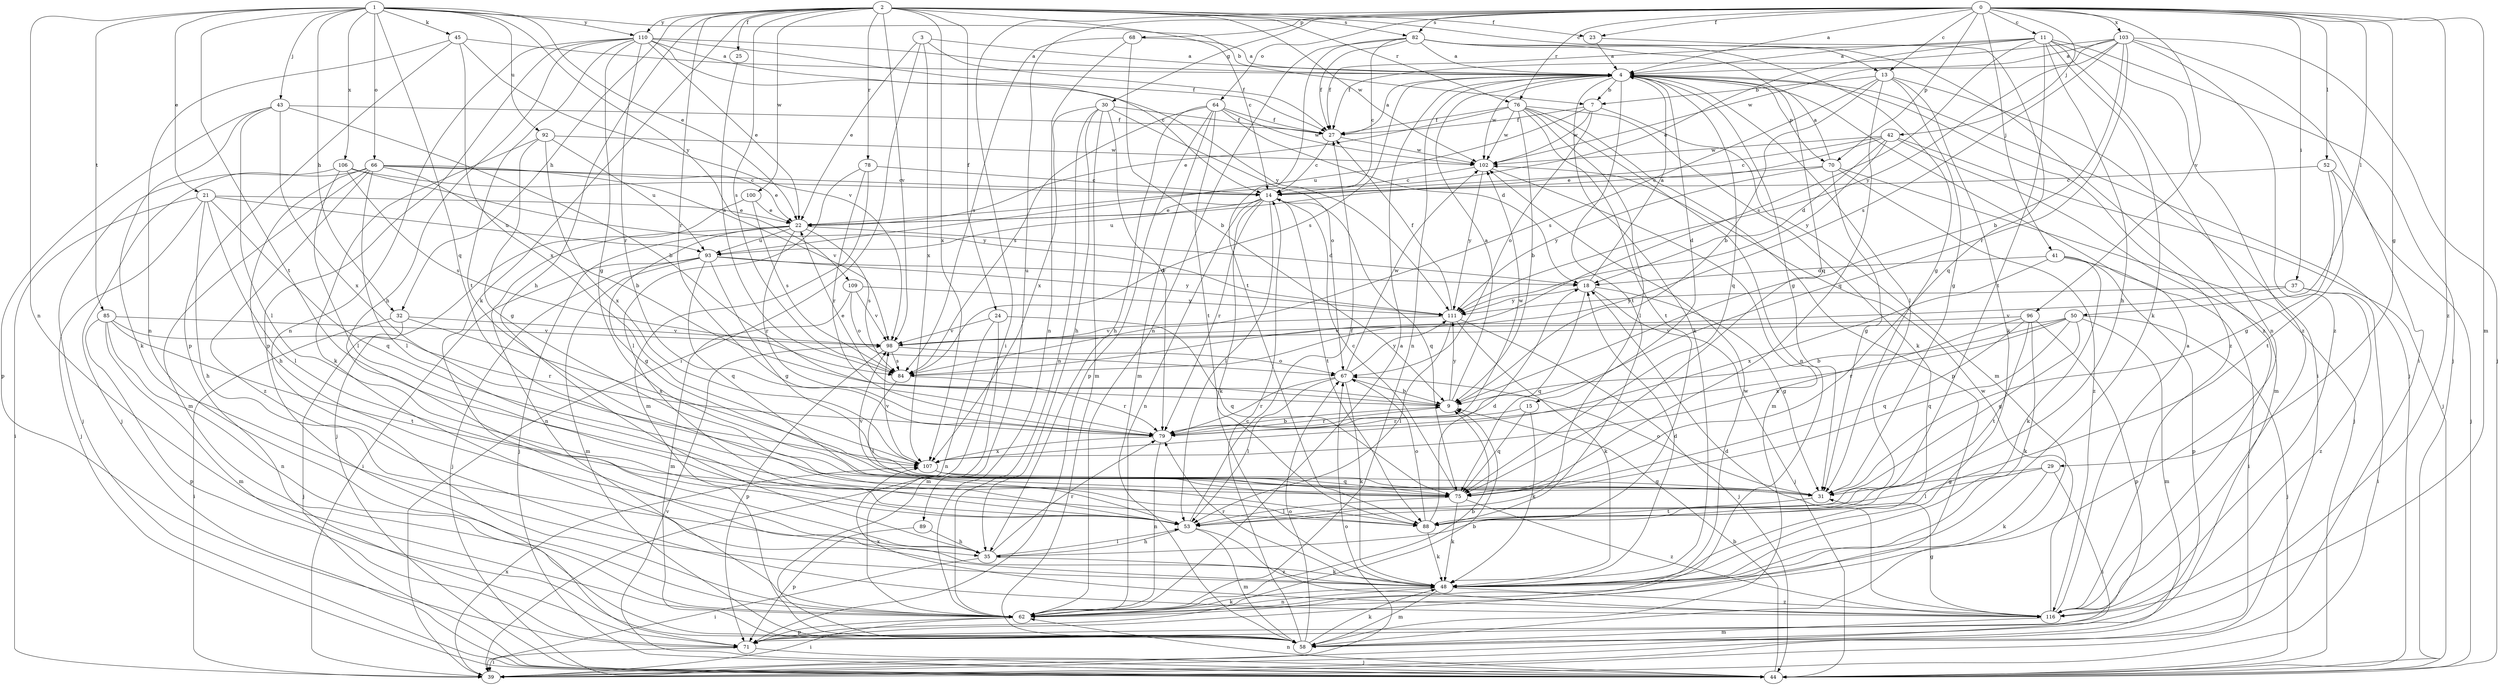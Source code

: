 strict digraph  {
0;
1;
2;
3;
4;
7;
9;
11;
13;
14;
15;
18;
21;
22;
23;
24;
25;
27;
29;
30;
31;
32;
35;
37;
39;
41;
42;
43;
44;
45;
48;
50;
52;
53;
58;
62;
64;
66;
67;
68;
70;
71;
75;
76;
78;
79;
82;
84;
85;
88;
89;
92;
93;
96;
98;
100;
102;
103;
106;
107;
109;
110;
111;
116;
0 -> 4  [label=a];
0 -> 11  [label=c];
0 -> 13  [label=c];
0 -> 23  [label=f];
0 -> 29  [label=g];
0 -> 30  [label=g];
0 -> 37  [label=i];
0 -> 39  [label=i];
0 -> 41  [label=j];
0 -> 42  [label=j];
0 -> 50  [label=l];
0 -> 52  [label=l];
0 -> 58  [label=m];
0 -> 64  [label=o];
0 -> 68  [label=p];
0 -> 70  [label=p];
0 -> 76  [label=r];
0 -> 82  [label=s];
0 -> 89  [label=u];
0 -> 96  [label=v];
0 -> 103  [label=x];
0 -> 116  [label=z];
1 -> 7  [label=b];
1 -> 21  [label=e];
1 -> 22  [label=e];
1 -> 32  [label=h];
1 -> 43  [label=j];
1 -> 45  [label=k];
1 -> 62  [label=n];
1 -> 66  [label=o];
1 -> 75  [label=q];
1 -> 85  [label=t];
1 -> 88  [label=t];
1 -> 92  [label=u];
1 -> 106  [label=x];
1 -> 109  [label=y];
1 -> 110  [label=y];
2 -> 13  [label=c];
2 -> 14  [label=c];
2 -> 23  [label=f];
2 -> 24  [label=f];
2 -> 25  [label=f];
2 -> 32  [label=h];
2 -> 35  [label=h];
2 -> 48  [label=k];
2 -> 76  [label=r];
2 -> 78  [label=r];
2 -> 79  [label=r];
2 -> 82  [label=s];
2 -> 84  [label=s];
2 -> 98  [label=v];
2 -> 100  [label=w];
2 -> 102  [label=w];
2 -> 107  [label=x];
2 -> 110  [label=y];
3 -> 4  [label=a];
3 -> 22  [label=e];
3 -> 27  [label=f];
3 -> 39  [label=i];
3 -> 107  [label=x];
4 -> 7  [label=b];
4 -> 15  [label=d];
4 -> 31  [label=g];
4 -> 44  [label=j];
4 -> 48  [label=k];
4 -> 53  [label=l];
4 -> 62  [label=n];
4 -> 70  [label=p];
4 -> 75  [label=q];
4 -> 84  [label=s];
4 -> 88  [label=t];
4 -> 102  [label=w];
4 -> 116  [label=z];
7 -> 27  [label=f];
7 -> 58  [label=m];
7 -> 67  [label=o];
7 -> 93  [label=u];
7 -> 102  [label=w];
9 -> 4  [label=a];
9 -> 22  [label=e];
9 -> 79  [label=r];
9 -> 111  [label=y];
11 -> 4  [label=a];
11 -> 22  [label=e];
11 -> 27  [label=f];
11 -> 35  [label=h];
11 -> 44  [label=j];
11 -> 48  [label=k];
11 -> 62  [label=n];
11 -> 84  [label=s];
11 -> 88  [label=t];
11 -> 116  [label=z];
13 -> 7  [label=b];
13 -> 9  [label=b];
13 -> 31  [label=g];
13 -> 39  [label=i];
13 -> 48  [label=k];
13 -> 75  [label=q];
13 -> 84  [label=s];
14 -> 22  [label=e];
14 -> 48  [label=k];
14 -> 53  [label=l];
14 -> 62  [label=n];
14 -> 75  [label=q];
14 -> 79  [label=r];
14 -> 88  [label=t];
14 -> 93  [label=u];
15 -> 48  [label=k];
15 -> 75  [label=q];
15 -> 79  [label=r];
18 -> 4  [label=a];
18 -> 31  [label=g];
18 -> 44  [label=j];
18 -> 75  [label=q];
18 -> 111  [label=y];
21 -> 22  [label=e];
21 -> 35  [label=h];
21 -> 39  [label=i];
21 -> 44  [label=j];
21 -> 53  [label=l];
21 -> 75  [label=q];
21 -> 93  [label=u];
22 -> 18  [label=d];
22 -> 31  [label=g];
22 -> 44  [label=j];
22 -> 62  [label=n];
22 -> 79  [label=r];
22 -> 84  [label=s];
22 -> 93  [label=u];
23 -> 4  [label=a];
23 -> 75  [label=q];
24 -> 58  [label=m];
24 -> 62  [label=n];
24 -> 75  [label=q];
24 -> 98  [label=v];
25 -> 84  [label=s];
27 -> 4  [label=a];
27 -> 14  [label=c];
27 -> 102  [label=w];
29 -> 31  [label=g];
29 -> 39  [label=i];
29 -> 48  [label=k];
29 -> 53  [label=l];
30 -> 27  [label=f];
30 -> 35  [label=h];
30 -> 58  [label=m];
30 -> 62  [label=n];
30 -> 67  [label=o];
30 -> 79  [label=r];
30 -> 107  [label=x];
31 -> 67  [label=o];
31 -> 88  [label=t];
32 -> 39  [label=i];
32 -> 44  [label=j];
32 -> 98  [label=v];
32 -> 107  [label=x];
35 -> 39  [label=i];
35 -> 48  [label=k];
35 -> 53  [label=l];
35 -> 79  [label=r];
37 -> 39  [label=i];
37 -> 98  [label=v];
37 -> 111  [label=y];
37 -> 116  [label=z];
39 -> 67  [label=o];
39 -> 107  [label=x];
41 -> 18  [label=d];
41 -> 39  [label=i];
41 -> 48  [label=k];
41 -> 71  [label=p];
41 -> 107  [label=x];
42 -> 14  [label=c];
42 -> 18  [label=d];
42 -> 22  [label=e];
42 -> 44  [label=j];
42 -> 58  [label=m];
42 -> 102  [label=w];
42 -> 111  [label=y];
43 -> 9  [label=b];
43 -> 27  [label=f];
43 -> 48  [label=k];
43 -> 53  [label=l];
43 -> 71  [label=p];
43 -> 107  [label=x];
44 -> 9  [label=b];
44 -> 62  [label=n];
44 -> 98  [label=v];
45 -> 4  [label=a];
45 -> 62  [label=n];
45 -> 71  [label=p];
45 -> 98  [label=v];
45 -> 107  [label=x];
48 -> 18  [label=d];
48 -> 58  [label=m];
48 -> 62  [label=n];
48 -> 79  [label=r];
48 -> 116  [label=z];
50 -> 9  [label=b];
50 -> 31  [label=g];
50 -> 44  [label=j];
50 -> 58  [label=m];
50 -> 75  [label=q];
50 -> 79  [label=r];
50 -> 98  [label=v];
52 -> 14  [label=c];
52 -> 31  [label=g];
52 -> 44  [label=j];
52 -> 88  [label=t];
53 -> 27  [label=f];
53 -> 35  [label=h];
53 -> 58  [label=m];
53 -> 116  [label=z];
58 -> 14  [label=c];
58 -> 48  [label=k];
58 -> 67  [label=o];
62 -> 4  [label=a];
62 -> 9  [label=b];
62 -> 39  [label=i];
62 -> 48  [label=k];
62 -> 71  [label=p];
62 -> 102  [label=w];
64 -> 18  [label=d];
64 -> 27  [label=f];
64 -> 35  [label=h];
64 -> 58  [label=m];
64 -> 71  [label=p];
64 -> 84  [label=s];
64 -> 88  [label=t];
64 -> 102  [label=w];
66 -> 9  [label=b];
66 -> 14  [label=c];
66 -> 22  [label=e];
66 -> 35  [label=h];
66 -> 44  [label=j];
66 -> 53  [label=l];
66 -> 58  [label=m];
66 -> 98  [label=v];
66 -> 116  [label=z];
67 -> 9  [label=b];
67 -> 48  [label=k];
67 -> 53  [label=l];
67 -> 79  [label=r];
67 -> 102  [label=w];
67 -> 111  [label=y];
68 -> 4  [label=a];
68 -> 9  [label=b];
68 -> 62  [label=n];
68 -> 84  [label=s];
70 -> 4  [label=a];
70 -> 14  [label=c];
70 -> 31  [label=g];
70 -> 44  [label=j];
70 -> 111  [label=y];
70 -> 116  [label=z];
71 -> 9  [label=b];
71 -> 39  [label=i];
71 -> 44  [label=j];
75 -> 14  [label=c];
75 -> 48  [label=k];
75 -> 53  [label=l];
75 -> 98  [label=v];
75 -> 116  [label=z];
76 -> 9  [label=b];
76 -> 22  [label=e];
76 -> 27  [label=f];
76 -> 48  [label=k];
76 -> 53  [label=l];
76 -> 62  [label=n];
76 -> 71  [label=p];
76 -> 88  [label=t];
76 -> 102  [label=w];
78 -> 14  [label=c];
78 -> 53  [label=l];
78 -> 58  [label=m];
78 -> 79  [label=r];
79 -> 9  [label=b];
79 -> 62  [label=n];
79 -> 102  [label=w];
79 -> 107  [label=x];
82 -> 4  [label=a];
82 -> 14  [label=c];
82 -> 27  [label=f];
82 -> 31  [label=g];
82 -> 62  [label=n];
82 -> 75  [label=q];
82 -> 88  [label=t];
82 -> 116  [label=z];
84 -> 53  [label=l];
84 -> 79  [label=r];
85 -> 58  [label=m];
85 -> 62  [label=n];
85 -> 71  [label=p];
85 -> 79  [label=r];
85 -> 88  [label=t];
85 -> 98  [label=v];
88 -> 18  [label=d];
88 -> 48  [label=k];
88 -> 67  [label=o];
89 -> 35  [label=h];
89 -> 71  [label=p];
92 -> 31  [label=g];
92 -> 48  [label=k];
92 -> 93  [label=u];
92 -> 102  [label=w];
92 -> 107  [label=x];
93 -> 18  [label=d];
93 -> 31  [label=g];
93 -> 39  [label=i];
93 -> 44  [label=j];
93 -> 58  [label=m];
93 -> 75  [label=q];
93 -> 111  [label=y];
96 -> 48  [label=k];
96 -> 71  [label=p];
96 -> 75  [label=q];
96 -> 88  [label=t];
96 -> 98  [label=v];
96 -> 107  [label=x];
98 -> 67  [label=o];
98 -> 71  [label=p];
98 -> 84  [label=s];
100 -> 22  [label=e];
100 -> 44  [label=j];
100 -> 84  [label=s];
102 -> 14  [label=c];
102 -> 58  [label=m];
102 -> 111  [label=y];
103 -> 4  [label=a];
103 -> 9  [label=b];
103 -> 27  [label=f];
103 -> 39  [label=i];
103 -> 44  [label=j];
103 -> 79  [label=r];
103 -> 84  [label=s];
103 -> 102  [label=w];
103 -> 111  [label=y];
103 -> 116  [label=z];
106 -> 14  [label=c];
106 -> 44  [label=j];
106 -> 53  [label=l];
106 -> 84  [label=s];
106 -> 111  [label=y];
107 -> 31  [label=g];
107 -> 75  [label=q];
107 -> 98  [label=v];
109 -> 58  [label=m];
109 -> 67  [label=o];
109 -> 98  [label=v];
109 -> 111  [label=y];
110 -> 4  [label=a];
110 -> 14  [label=c];
110 -> 22  [label=e];
110 -> 27  [label=f];
110 -> 31  [label=g];
110 -> 35  [label=h];
110 -> 62  [label=n];
110 -> 71  [label=p];
110 -> 79  [label=r];
110 -> 88  [label=t];
110 -> 111  [label=y];
111 -> 27  [label=f];
111 -> 44  [label=j];
111 -> 48  [label=k];
111 -> 53  [label=l];
111 -> 98  [label=v];
116 -> 4  [label=a];
116 -> 18  [label=d];
116 -> 31  [label=g];
116 -> 58  [label=m];
116 -> 102  [label=w];
116 -> 107  [label=x];
}
